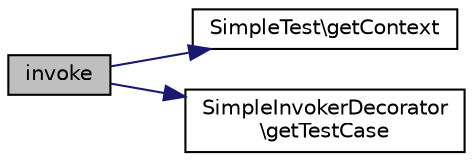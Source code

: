 digraph "invoke"
{
  edge [fontname="Helvetica",fontsize="10",labelfontname="Helvetica",labelfontsize="10"];
  node [fontname="Helvetica",fontsize="10",shape=record];
  rankdir="LR";
  Node1 [label="invoke",height=0.2,width=0.4,color="black", fillcolor="grey75", style="filled" fontcolor="black"];
  Node1 -> Node2 [color="midnightblue",fontsize="10",style="solid",fontname="Helvetica"];
  Node2 [label="SimpleTest\\getContext",height=0.2,width=0.4,color="black", fillcolor="white", style="filled",URL="$class_simple_test.html#aa3fe42ba4c6ff4bf9fe17a836d6b593f"];
  Node1 -> Node3 [color="midnightblue",fontsize="10",style="solid",fontname="Helvetica"];
  Node3 [label="SimpleInvokerDecorator\l\\getTestCase",height=0.2,width=0.4,color="black", fillcolor="white", style="filled",URL="$class_simple_invoker_decorator.html#a52d79d214e11338b78fadc906c1e4349"];
}
